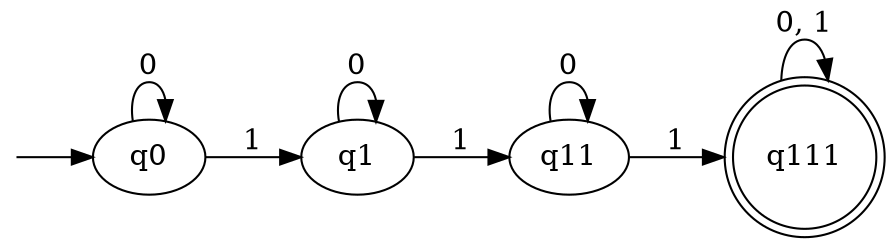 // Sipser Exercise 1.6 part b

digraph myAwesomeGraph
{
    rankdir = LR  // make the graph draw from left to right (instead of up to down)

    invisibleNode [label="", color=white, fontcolor=white, shape=point]   // pre-declaration of a node
    q111 [shape=doublecircle]                               // pre-declaration of q111 (so that I can specify its shape)

    invisibleNode->q0 [lable=""]          // add an edge from the invisible node to the start state (q0)
    q0->q1 [label="1"]                    // edge q0 to q1 (will create q0 and q1 also, since they don't exist yet)
    q0->q0 [label="0"]
    q1->q11 [label="1"]
    q1->q1 [label="0"]
    q11->q111 [label="1"]
    q11->q11 [label="0"]
    q111->q111 [label="0, 1"]
}
